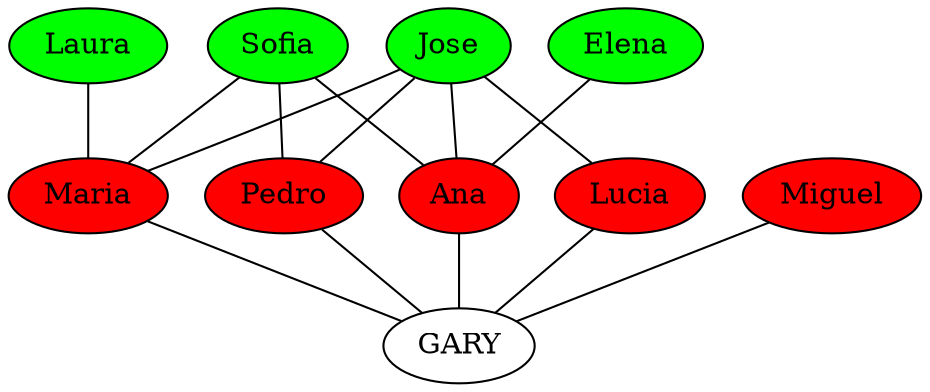 digraph G{
1[label="GARY"];
2[label="Maria", style=filled, fillcolor=red];
2 -> 1[dir=none];
9[label="Jose", style=filled, fillcolor=green];
9 -> 2[dir=none];
8[label="Sofia", style=filled, fillcolor=green];
8 -> 2[dir=none];
12[label="Laura", style=filled, fillcolor=green];
12 -> 2[dir=none];
4[label="Ana", style=filled, fillcolor=red];
4 -> 1[dir=none];
9[label="Jose", style=filled, fillcolor=green];
9 -> 4[dir=none];
8[label="Sofia", style=filled, fillcolor=green];
8 -> 4[dir=none];
11[label="Elena", style=filled, fillcolor=green];
11 -> 4[dir=none];
5[label="Pedro", style=filled, fillcolor=red];
5 -> 1[dir=none];
9[label="Jose", style=filled, fillcolor=green];
9 -> 5[dir=none];
8[label="Sofia", style=filled, fillcolor=green];
8 -> 5[dir=none];
6[label="Lucia", style=filled, fillcolor=red];
6 -> 1[dir=none];
9[label="Jose", style=filled, fillcolor=green];
9 -> 6[dir=none];
7[label="Miguel", style=filled, fillcolor=red];
7 -> 1[dir=none];
}
